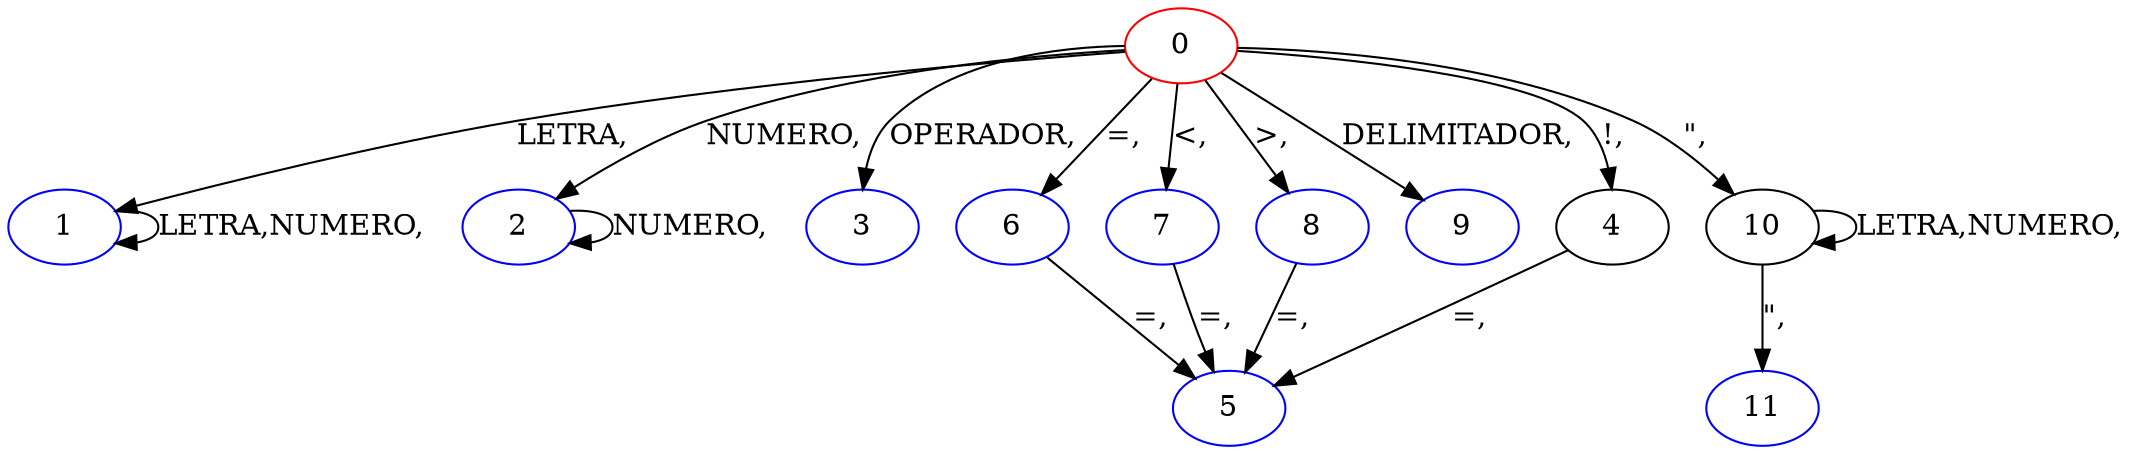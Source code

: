 digraph{
0[color=red]
1[color=blue]
2[color=blue]
3[color=blue]
5[color=blue]
6[color=blue]
7[color=blue]
8[color=blue]
9[color=blue]
11[color=blue]
0 -> 1 [label="LETRA,"]
0 -> 2 [label="NUMERO,"]
0 -> 3 [label="OPERADOR,"]
0 -> 4 [label="!,"]
0 -> 6 [label="=,"]
0 -> 7 [label="<,"]
0 -> 8 [label=">,"]
0 -> 9 [label="DELIMITADOR,"]
0 -> 10 [label="\","]
1 -> 1 [label="LETRA,NUMERO,"]
2 -> 2 [label="NUMERO,"]
4 -> 5 [label="=,"]
6 -> 5 [label="=,"]
7 -> 5 [label="=,"]
8 -> 5 [label="=,"]
10 -> 10 [label="LETRA,NUMERO,"]
10 -> 11 [label="\","]
}
